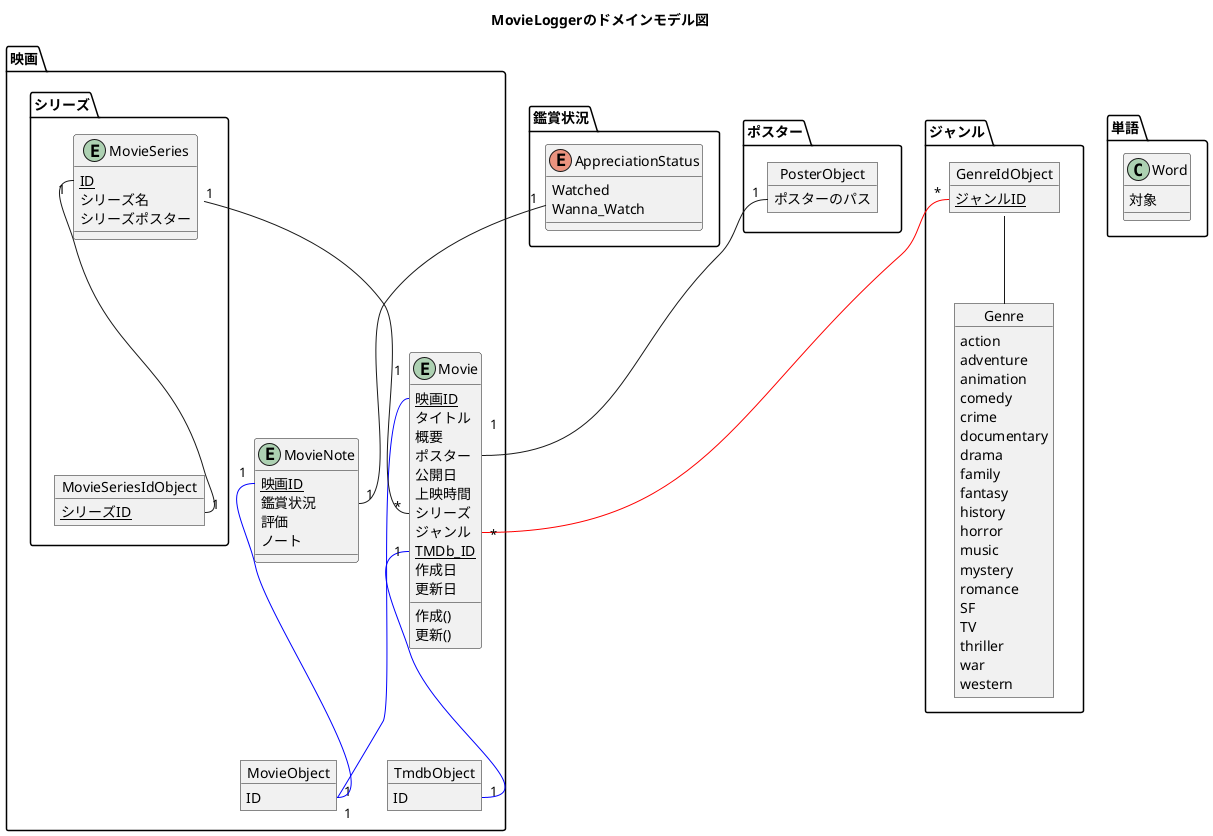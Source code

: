 @startuml fig_domain_model
title MovieLoggerのドメインモデル図

package 映画 {
  ' Movie MODEL '
  '' ValueObject ''
  object MovieObject {
    ID
  }
  object TmdbObject {
    ID
  }

  '' Movie Entity ''
  entity Movie {
    {static} 映画ID
    タイトル
    概要
    ポスター
    公開日
    上映時間
    シリーズ
    ジャンル
    {static} TMDb_ID
    作成日
    更新日

    作成()
    更新()
  }
  entity MovieNote {
    {static} 映画ID
    鑑賞状況
    評価
    ノート
  }


  ' Movie Note ' 
  ' ???


  ' Movie RELATION '
  Movie::映画ID "1" -[#Blue]- "1" MovieObject::ID
  Movie::TMDb_ID "1" -[#Blue]- "1" TmdbObject::ID

  MovieNote::映画ID "1" -[#Blue]- "1" MovieObject::ID


  package シリーズ {
    object MovieSeriesIdObject {
      {static} シリーズID
    }

    entity MovieSeries {
      {static} ID
      シリーズ名
      シリーズポスター
    }
  }

  MovieSeries "1" -- "*" Movie::シリーズ
  MovieSeries::ID "1" -- "1" MovieSeriesIdObject::シリーズID
}




package 鑑賞状況 {
  enum AppreciationStatus {
    Watched
    Wanna_Watch
  }

  AppreciationStatus "1" -- "1" MovieNote::鑑賞状況
}




package ジャンル {
  object GenreIdObject {
    {static} ジャンルID
  }
  object Genre {
    action
    adventure
    animation
    comedy
    crime
    documentary
    drama
    family
    fantasy
    history
    horror
    music
    mystery
    romance
    SF
    TV
    thriller
    war
    western
  }

  GenreIdObject -- Genre
  GenreIdObject::ジャンルID "*" -[#Red]- "*" Movie::ジャンル
}




package ポスター {
  object PosterObject {
    ポスターのパス
  }

  PosterObject::ポスターのパス "1" -- "1" Movie::ポスター
}




package 単語 {
  class Word {
    対象
  }
}

@enduml
